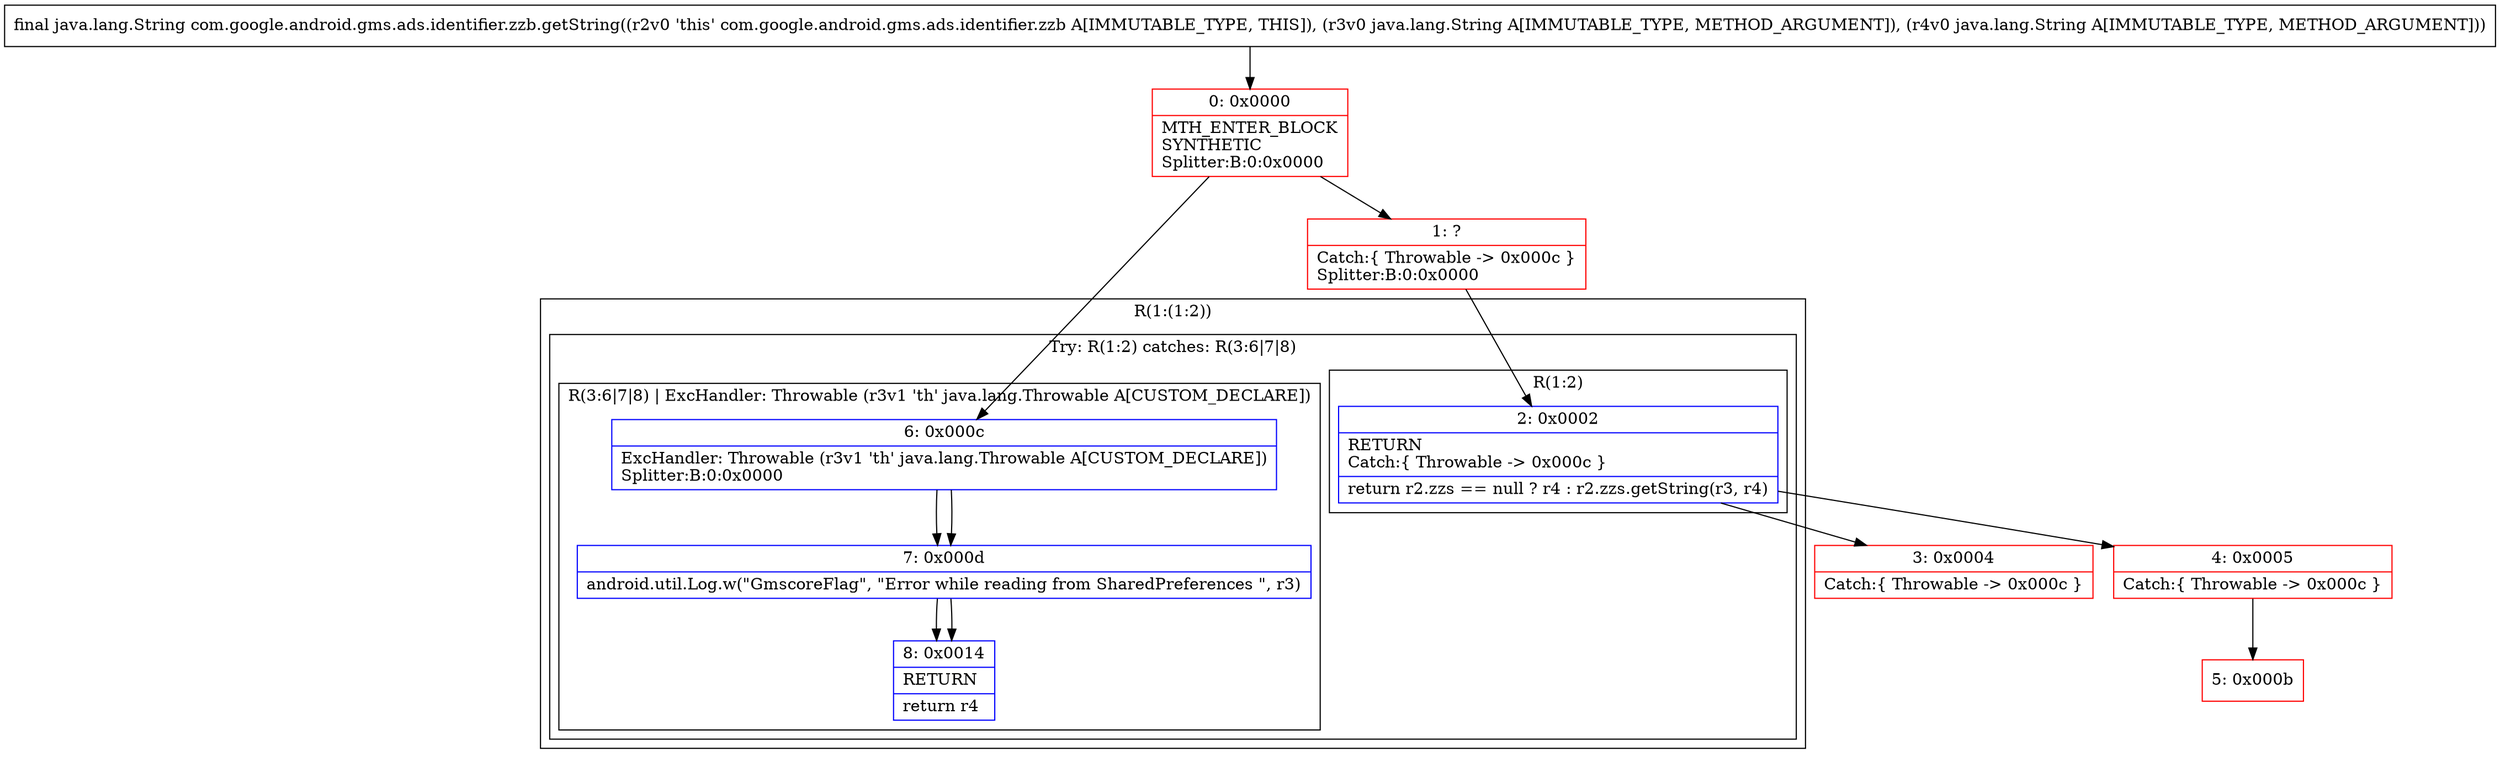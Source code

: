 digraph "CFG forcom.google.android.gms.ads.identifier.zzb.getString(Ljava\/lang\/String;Ljava\/lang\/String;)Ljava\/lang\/String;" {
subgraph cluster_Region_524154566 {
label = "R(1:(1:2))";
node [shape=record,color=blue];
subgraph cluster_TryCatchRegion_390147748 {
label = "Try: R(1:2) catches: R(3:6|7|8)";
node [shape=record,color=blue];
subgraph cluster_Region_662515537 {
label = "R(1:2)";
node [shape=record,color=blue];
Node_2 [shape=record,label="{2\:\ 0x0002|RETURN\lCatch:\{ Throwable \-\> 0x000c \}\l|return r2.zzs == null ? r4 : r2.zzs.getString(r3, r4)\l}"];
}
subgraph cluster_Region_260474029 {
label = "R(3:6|7|8) | ExcHandler: Throwable (r3v1 'th' java.lang.Throwable A[CUSTOM_DECLARE])\l";
node [shape=record,color=blue];
Node_6 [shape=record,label="{6\:\ 0x000c|ExcHandler: Throwable (r3v1 'th' java.lang.Throwable A[CUSTOM_DECLARE])\lSplitter:B:0:0x0000\l}"];
Node_7 [shape=record,label="{7\:\ 0x000d|android.util.Log.w(\"GmscoreFlag\", \"Error while reading from SharedPreferences \", r3)\l}"];
Node_8 [shape=record,label="{8\:\ 0x0014|RETURN\l|return r4\l}"];
}
}
}
subgraph cluster_Region_260474029 {
label = "R(3:6|7|8) | ExcHandler: Throwable (r3v1 'th' java.lang.Throwable A[CUSTOM_DECLARE])\l";
node [shape=record,color=blue];
Node_6 [shape=record,label="{6\:\ 0x000c|ExcHandler: Throwable (r3v1 'th' java.lang.Throwable A[CUSTOM_DECLARE])\lSplitter:B:0:0x0000\l}"];
Node_7 [shape=record,label="{7\:\ 0x000d|android.util.Log.w(\"GmscoreFlag\", \"Error while reading from SharedPreferences \", r3)\l}"];
Node_8 [shape=record,label="{8\:\ 0x0014|RETURN\l|return r4\l}"];
}
Node_0 [shape=record,color=red,label="{0\:\ 0x0000|MTH_ENTER_BLOCK\lSYNTHETIC\lSplitter:B:0:0x0000\l}"];
Node_1 [shape=record,color=red,label="{1\:\ ?|Catch:\{ Throwable \-\> 0x000c \}\lSplitter:B:0:0x0000\l}"];
Node_3 [shape=record,color=red,label="{3\:\ 0x0004|Catch:\{ Throwable \-\> 0x000c \}\l}"];
Node_4 [shape=record,color=red,label="{4\:\ 0x0005|Catch:\{ Throwable \-\> 0x000c \}\l}"];
Node_5 [shape=record,color=red,label="{5\:\ 0x000b}"];
MethodNode[shape=record,label="{final java.lang.String com.google.android.gms.ads.identifier.zzb.getString((r2v0 'this' com.google.android.gms.ads.identifier.zzb A[IMMUTABLE_TYPE, THIS]), (r3v0 java.lang.String A[IMMUTABLE_TYPE, METHOD_ARGUMENT]), (r4v0 java.lang.String A[IMMUTABLE_TYPE, METHOD_ARGUMENT])) }"];
MethodNode -> Node_0;
Node_2 -> Node_3;
Node_2 -> Node_4;
Node_6 -> Node_7;
Node_7 -> Node_8;
Node_6 -> Node_7;
Node_7 -> Node_8;
Node_0 -> Node_1;
Node_0 -> Node_6;
Node_1 -> Node_2;
Node_4 -> Node_5;
}

